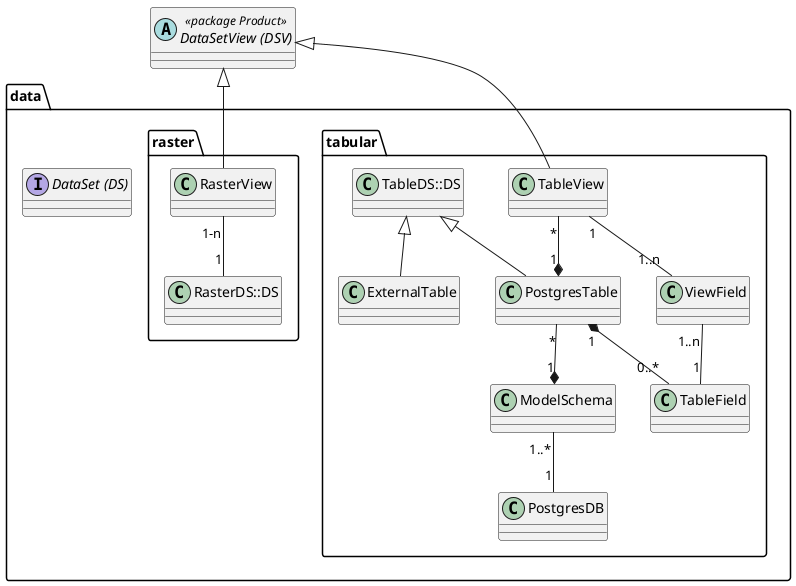 @startuml
abstract class "DataSetView (DSV)" as dsv << package Product >>

package data {

    interface "DataSet (DS)" as ds

    package tabular {
        class "TableView" as tv
        class "TableDS::DS" as tds
        class "PostgresTable" as pt
        class "ExternalTable" as et
        class "PostgresDB" as pdb
        class "TableField" as tf
        class "ViewField" as vf
        class "ModelSchema" as ms

        tds <|-- pt
        tds <|-- et

        tv "*" --* "1" pt

        pt "*" --* "1" ms
        pt "1" *-- "0..*" tf

        tv "1" -- "1..n" vf
        vf "1..n" -- "1" tf

        ms "1..*" -- "1" pdb
    }

    package "raster"{
        class "RasterView" as rv
        class "RasterDS::DS" as rds

        rv "1-n" -- "1" rds
    }

    dsv <|-- tv
    dsv <|-- rv

    dsv -[hidden]-> ds
}
@enduml